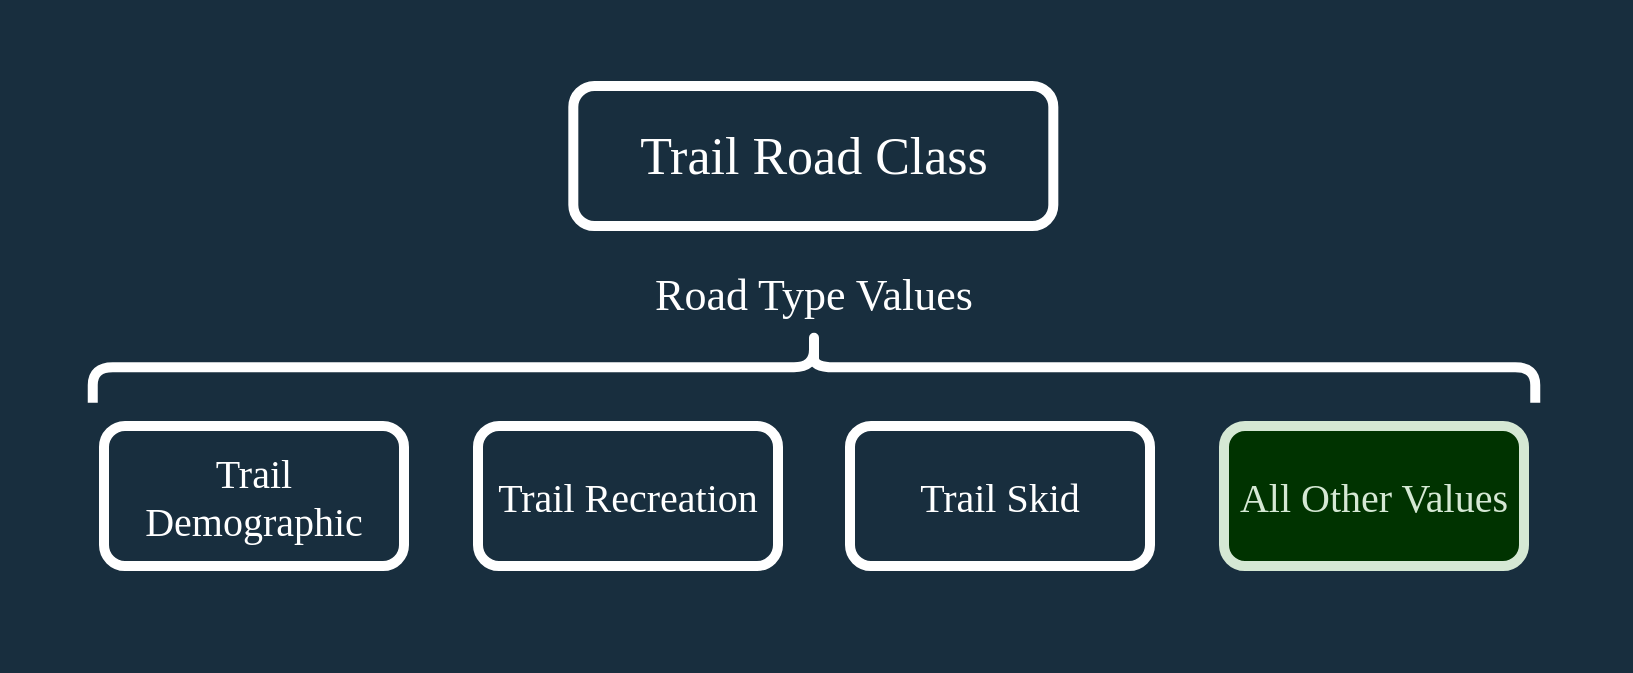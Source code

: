 <mxfile version="20.5.3" type="github">
  <diagram id="pgQy9CMQZleVBEZ8h6SK" name="Page-1">
    <mxGraphModel dx="1426" dy="802" grid="1" gridSize="10" guides="1" tooltips="1" connect="1" arrows="1" fold="1" page="1" pageScale="1" pageWidth="827" pageHeight="350" background="#182E3E" math="0" shadow="0">
      <root>
        <mxCell id="0" />
        <mxCell id="1" parent="0" />
        <mxCell id="F3ODdu9Id5-TkDY6Yrye-14" value="" style="shape=ext;double=1;rounded=0;whiteSpace=wrap;html=1;labelBackgroundColor=none;labelBorderColor=none;strokeColor=#182E3E;strokeWidth=5;fontFamily=Verdana;fontSize=22;fontColor=#D5E8D4;fillColor=none;" vertex="1" parent="1">
          <mxGeometry x="10" y="10" width="810" height="330" as="geometry" />
        </mxCell>
        <mxCell id="sB5YSksWXAwUr_dnZgDB-1" value="&lt;font style=&quot;font-size: 26px;&quot; face=&quot;Verdana&quot; color=&quot;#ffffff&quot;&gt;Trail Road Class&lt;/font&gt;" style="rounded=1;whiteSpace=wrap;html=1;strokeColor=#FFFFFF;fontColor=#1A1A1A;fillColor=none;strokeWidth=5;" parent="1" vertex="1">
          <mxGeometry x="293.66" y="50" width="240" height="70" as="geometry" />
        </mxCell>
        <mxCell id="F3ODdu9Id5-TkDY6Yrye-3" value="Trail&lt;br&gt;Demographic" style="rounded=1;whiteSpace=wrap;html=1;labelBackgroundColor=none;labelBorderColor=#182E3E;strokeColor=#FFFFFF;strokeWidth=5;fontFamily=Verdana;fontSize=20;fontColor=#FFFFFF;fillColor=none;" vertex="1" parent="1">
          <mxGeometry x="59" y="220" width="150" height="70" as="geometry" />
        </mxCell>
        <mxCell id="F3ODdu9Id5-TkDY6Yrye-4" value="" style="shape=curlyBracket;whiteSpace=wrap;html=1;rounded=1;flipH=1;labelPosition=right;verticalLabelPosition=middle;align=left;verticalAlign=middle;labelBackgroundColor=none;labelBorderColor=#182E3E;strokeColor=#FFFFFF;strokeWidth=5;fontFamily=Verdana;fontSize=20;fontColor=#FFFFFF;fillColor=none;rotation=-90;size=0.5;" vertex="1" parent="1">
          <mxGeometry x="396.28" y="-170" width="35.44" height="721.25" as="geometry" />
        </mxCell>
        <mxCell id="F3ODdu9Id5-TkDY6Yrye-5" value="Trail Recreation" style="rounded=1;whiteSpace=wrap;html=1;labelBackgroundColor=none;labelBorderColor=#182E3E;strokeColor=#FFFFFF;strokeWidth=5;fontFamily=Verdana;fontSize=20;fontColor=#FFFFFF;fillColor=none;" vertex="1" parent="1">
          <mxGeometry x="246" y="220" width="150" height="70" as="geometry" />
        </mxCell>
        <mxCell id="F3ODdu9Id5-TkDY6Yrye-6" value="Trail Skid" style="rounded=1;whiteSpace=wrap;html=1;labelBackgroundColor=none;labelBorderColor=#182E3E;strokeColor=#FFFFFF;strokeWidth=5;fontFamily=Verdana;fontSize=20;fontColor=#FFFFFF;fillColor=none;" vertex="1" parent="1">
          <mxGeometry x="432" y="220" width="150" height="70" as="geometry" />
        </mxCell>
        <mxCell id="F3ODdu9Id5-TkDY6Yrye-7" value="All Other Values" style="rounded=1;whiteSpace=wrap;html=1;labelBackgroundColor=none;labelBorderColor=none;strokeColor=#D5E8D4;strokeWidth=5;fontFamily=Verdana;fontSize=20;fontColor=#D5E8D4;fillColor=#003300;" vertex="1" parent="1">
          <mxGeometry x="619" y="220" width="150" height="70" as="geometry" />
        </mxCell>
        <mxCell id="F3ODdu9Id5-TkDY6Yrye-8" value="Road Type Values" style="text;html=1;strokeColor=none;fillColor=none;align=center;verticalAlign=middle;whiteSpace=wrap;rounded=0;labelBackgroundColor=none;labelBorderColor=#182E3E;strokeWidth=5;fontFamily=Verdana;fontSize=22;fontColor=#FFFFFF;" vertex="1" parent="1">
          <mxGeometry x="308.66" y="140" width="210" height="30" as="geometry" />
        </mxCell>
      </root>
    </mxGraphModel>
  </diagram>
</mxfile>

